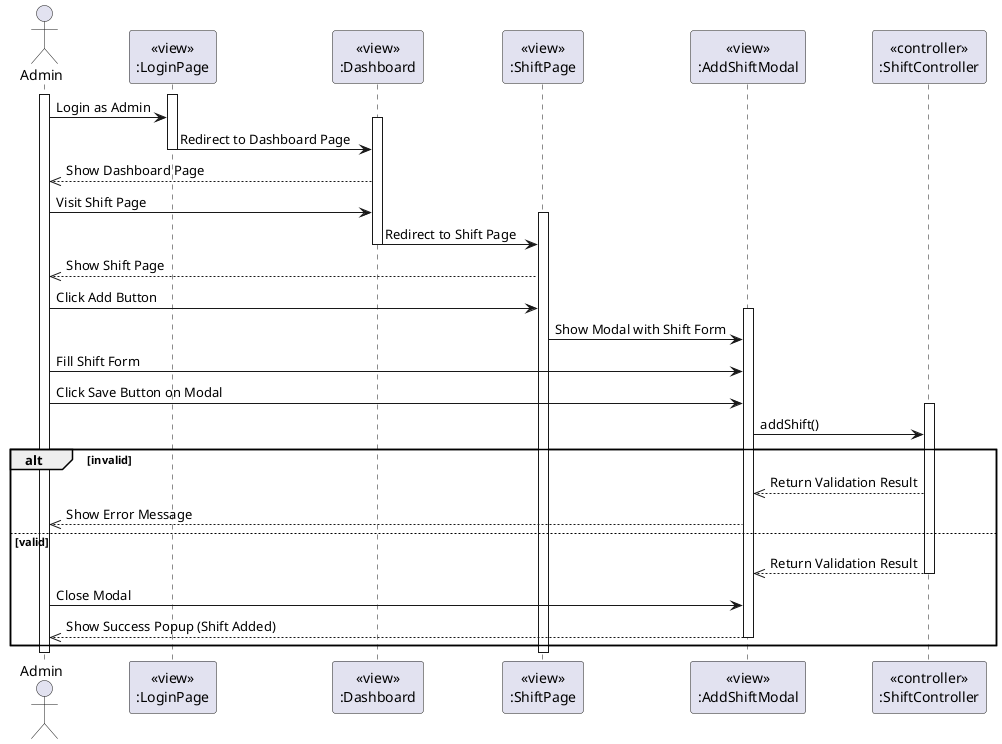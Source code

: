 @startuml AddShift
actor Admin
participant LoginPageView [
  <<view>>
  :LoginPage
]

participant DashboardView [
  <<view>>
  :Dashboard
]

participant ShiftView [
  <<view>>
  :ShiftPage
]

participant AddShiftModalView [
  <<view>>
  :AddShiftModal
]

participant ShiftController [
  <<controller>>
  :ShiftController
]

activate Admin
activate LoginPageView
Admin -> LoginPageView: Login as Admin
activate DashboardView
LoginPageView -> DashboardView: Redirect to Dashboard Page
deactivate LoginPageView

DashboardView -->> Admin: Show Dashboard Page

Admin -> DashboardView: Visit Shift Page
activate ShiftView
DashboardView -> ShiftView: Redirect to Shift Page
deactivate DashboardView

ShiftView -->> Admin: Show Shift Page

Admin -> ShiftView: Click Add Button

activate AddShiftModalView
ShiftView -> AddShiftModalView: Show Modal with Shift Form

Admin -> AddShiftModalView: Fill Shift Form
Admin -> AddShiftModalView: Click Save Button on Modal

activate ShiftController
AddShiftModalView -> ShiftController: addShift()
alt invalid
    ShiftController -->> AddShiftModalView: Return Validation Result
    AddShiftModalView -->> Admin: Show Error Message
else valid
    ShiftController -->> AddShiftModalView: Return Validation Result
    deactivate ShiftController

    Admin -> AddShiftModalView: Close Modal

    AddShiftModalView -->> Admin: Show Success Popup (Shift Added)
    deactivate AddShiftModalView
end

deactivate Admin
deactivate ShiftView
@enduml
